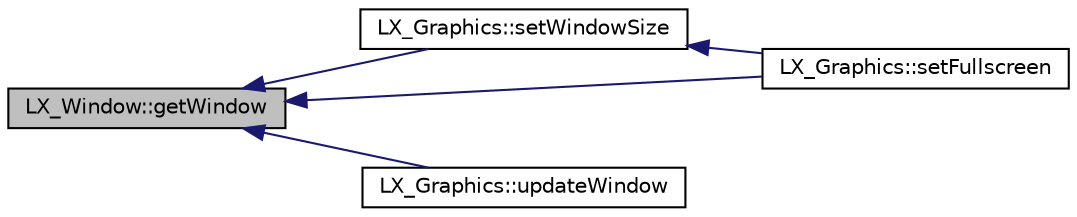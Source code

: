 digraph "LX_Window::getWindow"
{
  edge [fontname="Helvetica",fontsize="10",labelfontname="Helvetica",labelfontsize="10"];
  node [fontname="Helvetica",fontsize="10",shape=record];
  rankdir="LR";
  Node1 [label="LX_Window::getWindow",height=0.2,width=0.4,color="black", fillcolor="grey75", style="filled" fontcolor="black"];
  Node1 -> Node2 [dir="back",color="midnightblue",fontsize="10",style="solid",fontname="Helvetica"];
  Node2 [label="LX_Graphics::setWindowSize",height=0.2,width=0.4,color="black", fillcolor="white", style="filled",URL="$class_l_x___graphics.html#a0ed4890593ee6f85e146c4bec9cd29ea"];
  Node2 -> Node3 [dir="back",color="midnightblue",fontsize="10",style="solid",fontname="Helvetica"];
  Node3 [label="LX_Graphics::setFullscreen",height=0.2,width=0.4,color="black", fillcolor="white", style="filled",URL="$class_l_x___graphics.html#a9cc5b92d8d6d7808749a4d3231812177"];
  Node1 -> Node3 [dir="back",color="midnightblue",fontsize="10",style="solid",fontname="Helvetica"];
  Node1 -> Node4 [dir="back",color="midnightblue",fontsize="10",style="solid",fontname="Helvetica"];
  Node4 [label="LX_Graphics::updateWindow",height=0.2,width=0.4,color="black", fillcolor="white", style="filled",URL="$class_l_x___graphics.html#a04a19ef725ce7bd8daf6aa148fd9ed78"];
}

